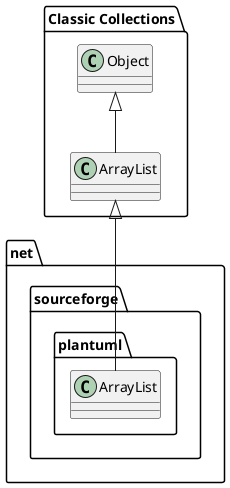 {
  "sha1": "rm5s4kgmx8h8c7on0y1l9hsid56i5un",
  "insertion": {
    "when": "2024-06-04T17:28:43.989Z",
    "user": "plantuml@gmail.com"
  }
}
@startuml
package "Classic Collections" {
  class "ArrayList" as ArrayListClassic
  Object <|-- ArrayListClassic
}

package net.sourceforge.plantuml {
  class "ArrayList" as MyArrayList
  ArrayListClassic <|-- MyArrayList 
}

@enduml
